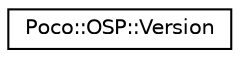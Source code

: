 digraph "Graphical Class Hierarchy"
{
 // LATEX_PDF_SIZE
  edge [fontname="Helvetica",fontsize="10",labelfontname="Helvetica",labelfontsize="10"];
  node [fontname="Helvetica",fontsize="10",shape=record];
  rankdir="LR";
  Node0 [label="Poco::OSP::Version",height=0.2,width=0.4,color="black", fillcolor="white", style="filled",URL="$classPoco_1_1OSP_1_1Version.html",tooltip=" "];
}
